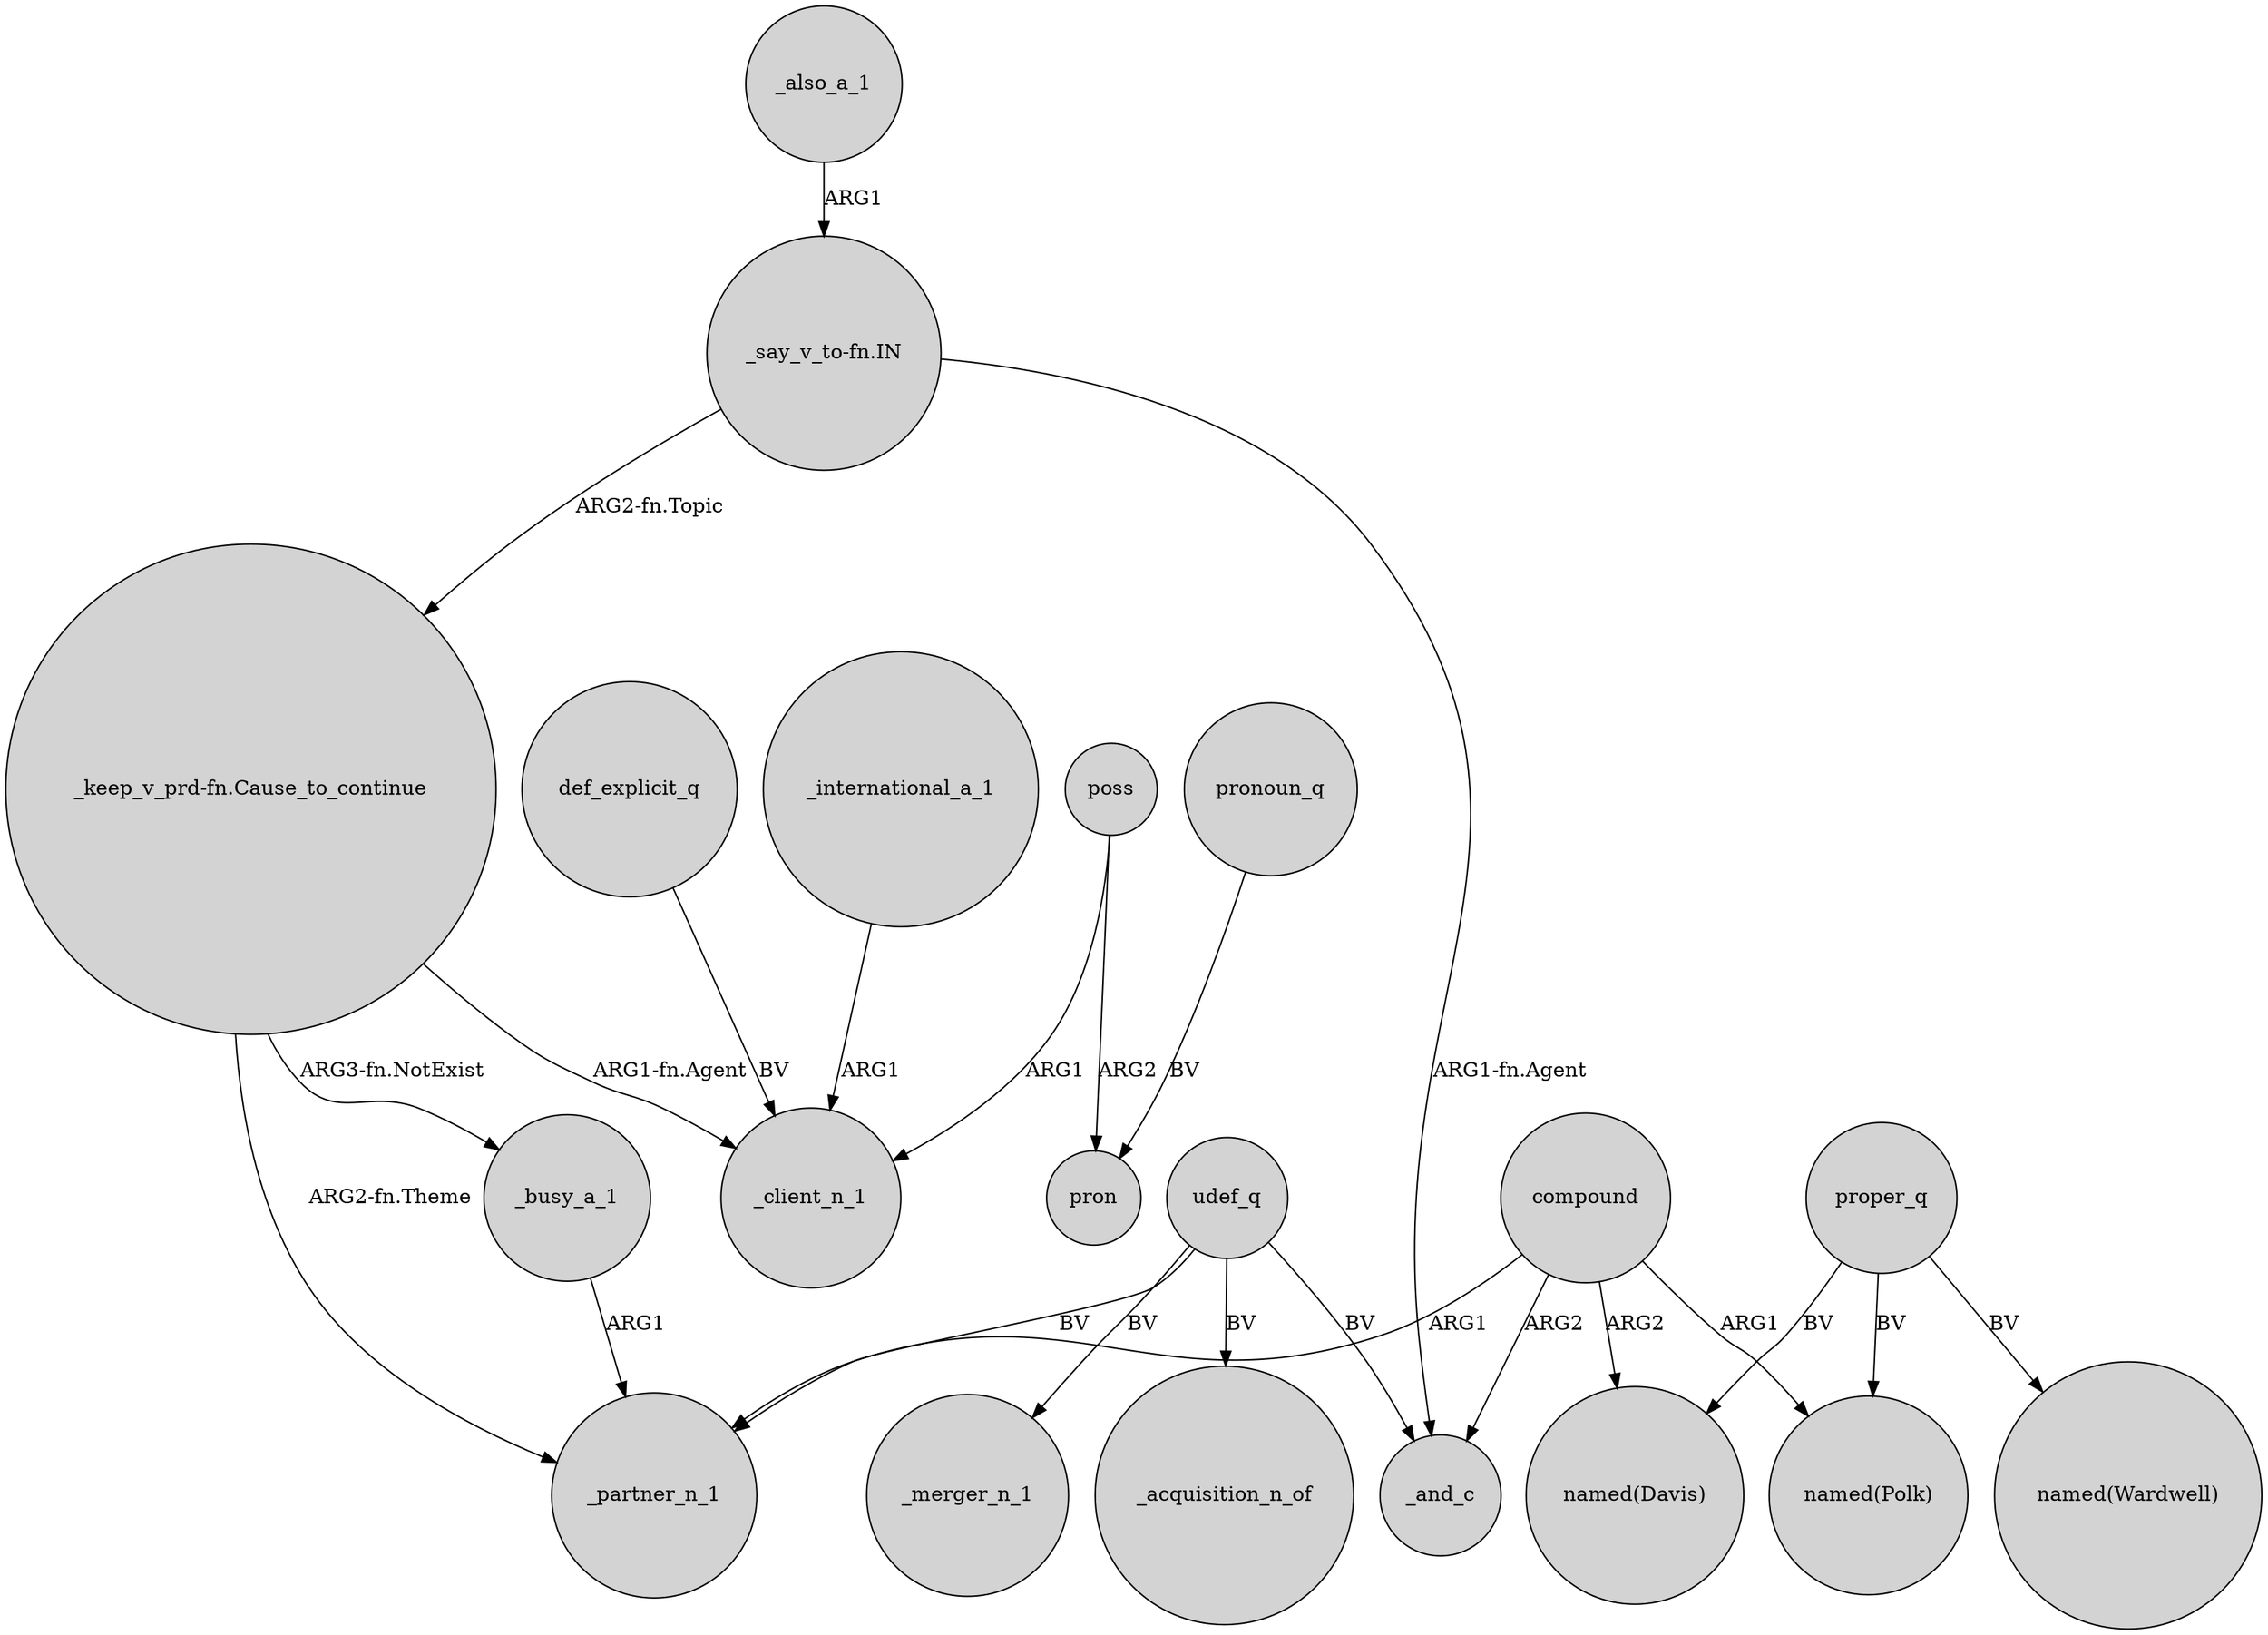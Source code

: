 digraph {
	node [shape=circle style=filled]
	def_explicit_q -> _client_n_1 [label=BV]
	"_keep_v_prd-fn.Cause_to_continue" -> _client_n_1 [label="ARG1-fn.Agent"]
	_also_a_1 -> "_say_v_to-fn.IN" [label=ARG1]
	"_say_v_to-fn.IN" -> _and_c [label="ARG1-fn.Agent"]
	poss -> pron [label=ARG2]
	"_say_v_to-fn.IN" -> "_keep_v_prd-fn.Cause_to_continue" [label="ARG2-fn.Topic"]
	_international_a_1 -> _client_n_1 [label=ARG1]
	compound -> "named(Polk)" [label=ARG1]
	compound -> _partner_n_1 [label=ARG1]
	_busy_a_1 -> _partner_n_1 [label=ARG1]
	udef_q -> _partner_n_1 [label=BV]
	"_keep_v_prd-fn.Cause_to_continue" -> _partner_n_1 [label="ARG2-fn.Theme"]
	proper_q -> "named(Davis)" [label=BV]
	pronoun_q -> pron [label=BV]
	compound -> _and_c [label=ARG2]
	udef_q -> _acquisition_n_of [label=BV]
	proper_q -> "named(Polk)" [label=BV]
	proper_q -> "named(Wardwell)" [label=BV]
	compound -> "named(Davis)" [label=ARG2]
	"_keep_v_prd-fn.Cause_to_continue" -> _busy_a_1 [label="ARG3-fn.NotExist"]
	udef_q -> _and_c [label=BV]
	udef_q -> _merger_n_1 [label=BV]
	poss -> _client_n_1 [label=ARG1]
}
